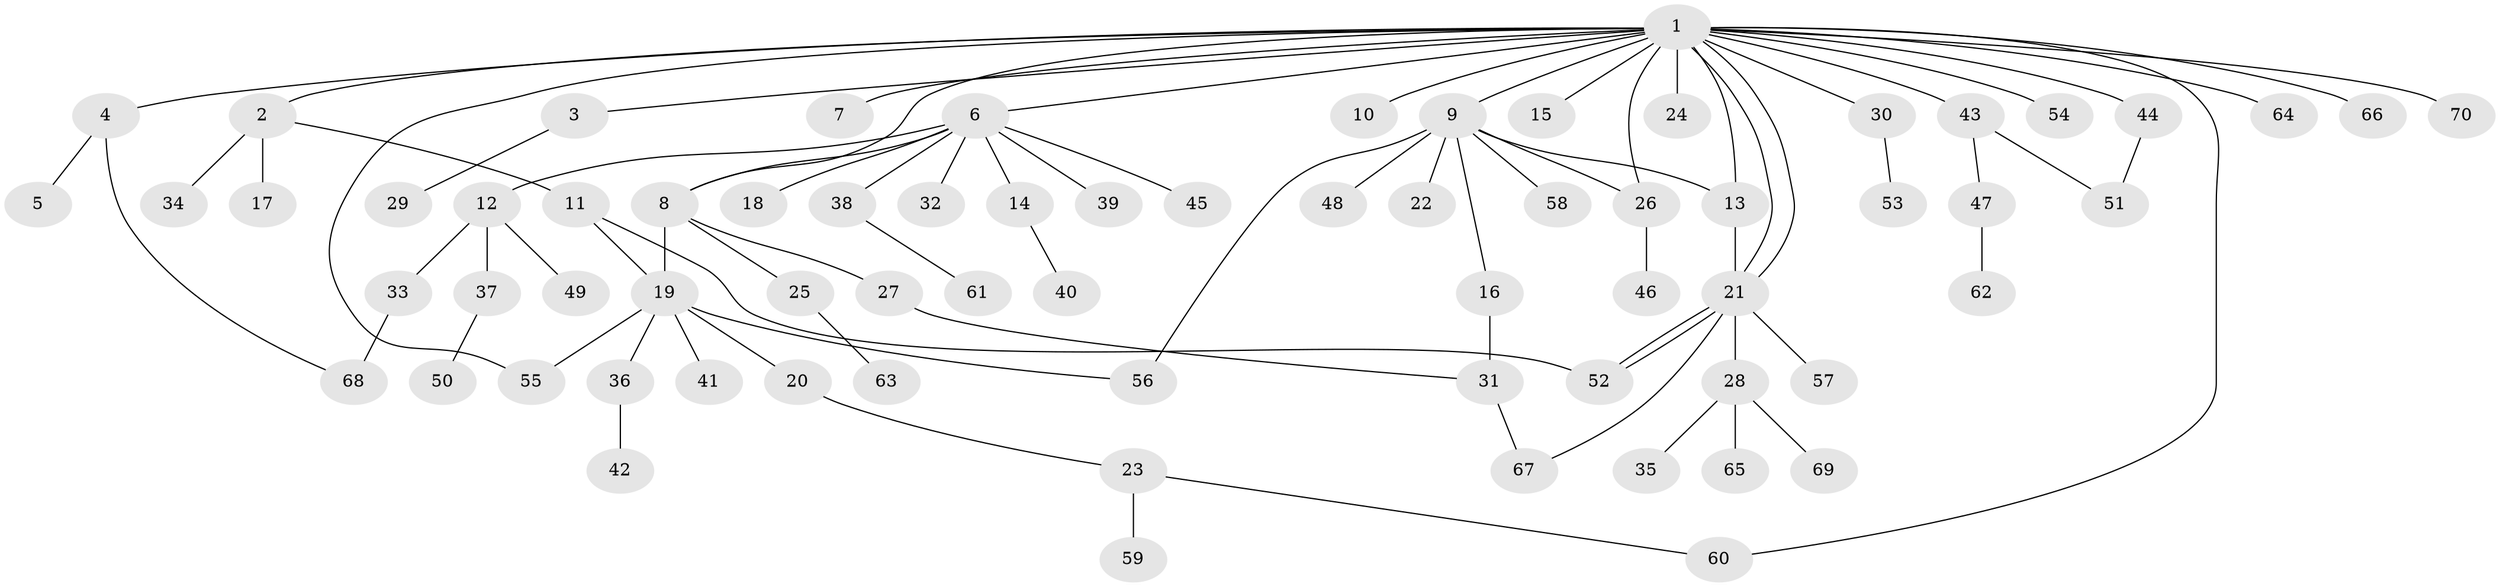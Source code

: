 // Generated by graph-tools (version 1.1) at 2025/48/03/09/25 04:48:47]
// undirected, 70 vertices, 84 edges
graph export_dot {
graph [start="1"]
  node [color=gray90,style=filled];
  1;
  2;
  3;
  4;
  5;
  6;
  7;
  8;
  9;
  10;
  11;
  12;
  13;
  14;
  15;
  16;
  17;
  18;
  19;
  20;
  21;
  22;
  23;
  24;
  25;
  26;
  27;
  28;
  29;
  30;
  31;
  32;
  33;
  34;
  35;
  36;
  37;
  38;
  39;
  40;
  41;
  42;
  43;
  44;
  45;
  46;
  47;
  48;
  49;
  50;
  51;
  52;
  53;
  54;
  55;
  56;
  57;
  58;
  59;
  60;
  61;
  62;
  63;
  64;
  65;
  66;
  67;
  68;
  69;
  70;
  1 -- 2;
  1 -- 3;
  1 -- 4;
  1 -- 6;
  1 -- 7;
  1 -- 8;
  1 -- 9;
  1 -- 10;
  1 -- 13;
  1 -- 15;
  1 -- 21;
  1 -- 21;
  1 -- 24;
  1 -- 26;
  1 -- 30;
  1 -- 43;
  1 -- 44;
  1 -- 54;
  1 -- 55;
  1 -- 60;
  1 -- 64;
  1 -- 66;
  1 -- 70;
  2 -- 11;
  2 -- 17;
  2 -- 34;
  3 -- 29;
  4 -- 5;
  4 -- 68;
  6 -- 8;
  6 -- 12;
  6 -- 14;
  6 -- 18;
  6 -- 32;
  6 -- 38;
  6 -- 39;
  6 -- 45;
  8 -- 19;
  8 -- 25;
  8 -- 27;
  9 -- 13;
  9 -- 16;
  9 -- 22;
  9 -- 26;
  9 -- 48;
  9 -- 56;
  9 -- 58;
  11 -- 19;
  11 -- 52;
  12 -- 33;
  12 -- 37;
  12 -- 49;
  13 -- 21;
  14 -- 40;
  16 -- 31;
  19 -- 20;
  19 -- 36;
  19 -- 41;
  19 -- 55;
  19 -- 56;
  20 -- 23;
  21 -- 28;
  21 -- 52;
  21 -- 52;
  21 -- 57;
  21 -- 67;
  23 -- 59;
  23 -- 60;
  25 -- 63;
  26 -- 46;
  27 -- 31;
  28 -- 35;
  28 -- 65;
  28 -- 69;
  30 -- 53;
  31 -- 67;
  33 -- 68;
  36 -- 42;
  37 -- 50;
  38 -- 61;
  43 -- 47;
  43 -- 51;
  44 -- 51;
  47 -- 62;
}

